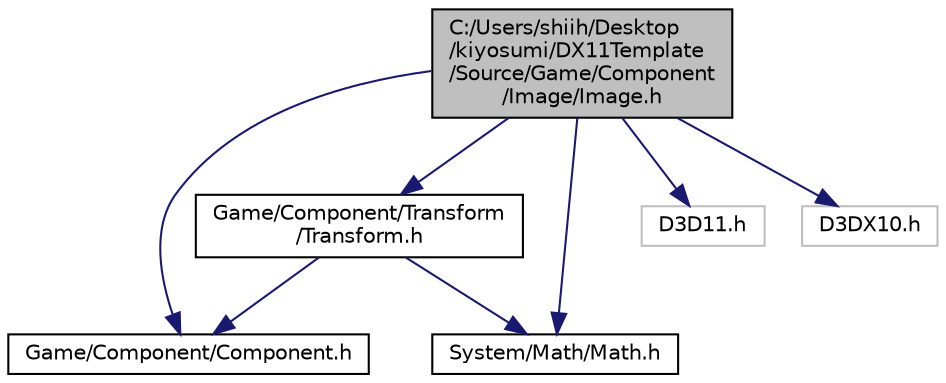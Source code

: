 digraph "C:/Users/shiih/Desktop/kiyosumi/DX11Template/Source/Game/Component/Image/Image.h"
{
 // LATEX_PDF_SIZE
  edge [fontname="Helvetica",fontsize="10",labelfontname="Helvetica",labelfontsize="10"];
  node [fontname="Helvetica",fontsize="10",shape=record];
  Node1 [label="C:/Users/shiih/Desktop\l/kiyosumi/DX11Template\l/Source/Game/Component\l/Image/Image.h",height=0.2,width=0.4,color="black", fillcolor="grey75", style="filled", fontcolor="black",tooltip="Imageの描画"];
  Node1 -> Node2 [color="midnightblue",fontsize="10",style="solid",fontname="Helvetica"];
  Node2 [label="Game/Component/Component.h",height=0.2,width=0.4,color="black", fillcolor="white", style="filled",URL="$_component_8h.html",tooltip="コンポーネント"];
  Node1 -> Node3 [color="midnightblue",fontsize="10",style="solid",fontname="Helvetica"];
  Node3 [label="Game/Component/Transform\l/Transform.h",height=0.2,width=0.4,color="black", fillcolor="white", style="filled",URL="$_transform_8h.html",tooltip="位置,回転,拡大率の情報(コンポーネント)"];
  Node3 -> Node4 [color="midnightblue",fontsize="10",style="solid",fontname="Helvetica"];
  Node4 [label="System/Math/Math.h",height=0.2,width=0.4,color="black", fillcolor="white", style="filled",URL="$_math_8h.html",tooltip="算術系便利ファイル"];
  Node3 -> Node2 [color="midnightblue",fontsize="10",style="solid",fontname="Helvetica"];
  Node1 -> Node4 [color="midnightblue",fontsize="10",style="solid",fontname="Helvetica"];
  Node1 -> Node5 [color="midnightblue",fontsize="10",style="solid",fontname="Helvetica"];
  Node5 [label="D3D11.h",height=0.2,width=0.4,color="grey75", fillcolor="white", style="filled",tooltip=" "];
  Node1 -> Node6 [color="midnightblue",fontsize="10",style="solid",fontname="Helvetica"];
  Node6 [label="D3DX10.h",height=0.2,width=0.4,color="grey75", fillcolor="white", style="filled",tooltip=" "];
}
